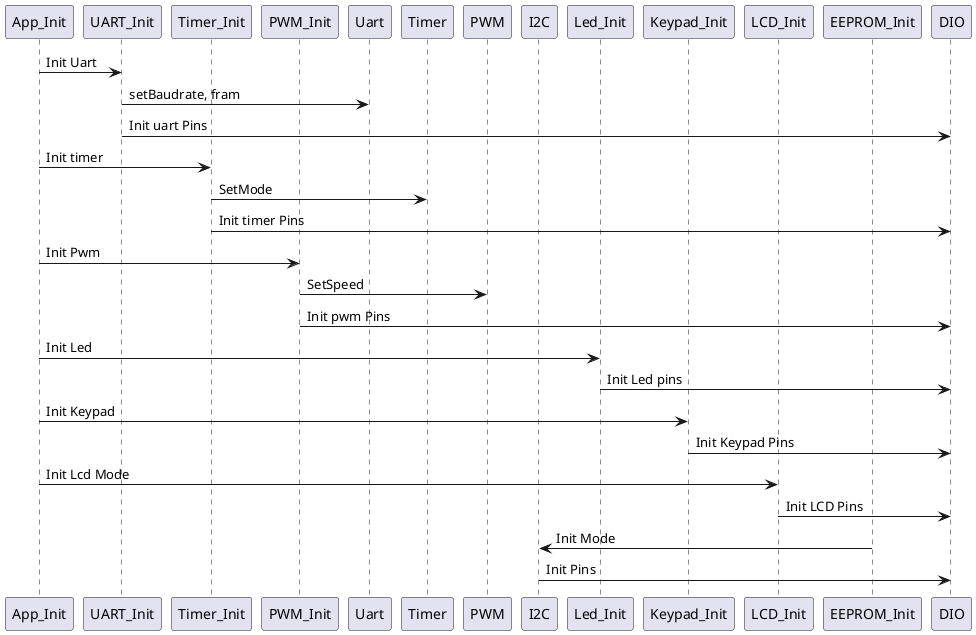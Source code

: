 @startuml

participant App_Init
participant UART_Init
participant Timer_Init
participant PWM_Init
participant Uart
participant Timer
participant PWM
participant I2C
participant Led_Init
participant Keypad_Init
participant LCD_Init
participant EEPROM_Init


participant DIO


App_Init -> UART_Init       : Init Uart
UART_Init -> Uart           : setBaudrate, fram
UART_Init -> DIO            : Init uart Pins
App_Init -> Timer_Init      : Init timer
Timer_Init -> Timer         : SetMode 
Timer_Init -> DIO           : Init timer Pins
App_Init -> PWM_Init        : Init Pwm
PWM_Init -> PWM             : SetSpeed
PWM_Init -> DIO             : Init pwm Pins
App_Init -> Led_Init        : Init Led
Led_Init -> DIO             : Init Led pins
App_Init -> Keypad_Init     : Init Keypad
Keypad_Init -> DIO          : Init Keypad Pins
App_Init -> LCD_Init        : Init Lcd Mode
LCD_Init -> DIO             : Init LCD Pins
EEPROM_Init -> I2C          : Init Mode
I2C -> DIO                  : Init Pins

@enduml